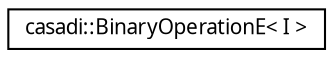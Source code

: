 digraph "Graphical Class Hierarchy"
{
  edge [fontname="FreeSans.ttf",fontsize="10",labelfontname="FreeSans.ttf",labelfontsize="10"];
  node [fontname="FreeSans.ttf",fontsize="10",shape=record];
  rankdir="LR";
  Node1 [label="casadi::BinaryOperationE\< I \>",height=0.2,width=0.4,color="black", fillcolor="white", style="filled",URL="$d5/de6/structcasadi_1_1BinaryOperationE.html"];
}
